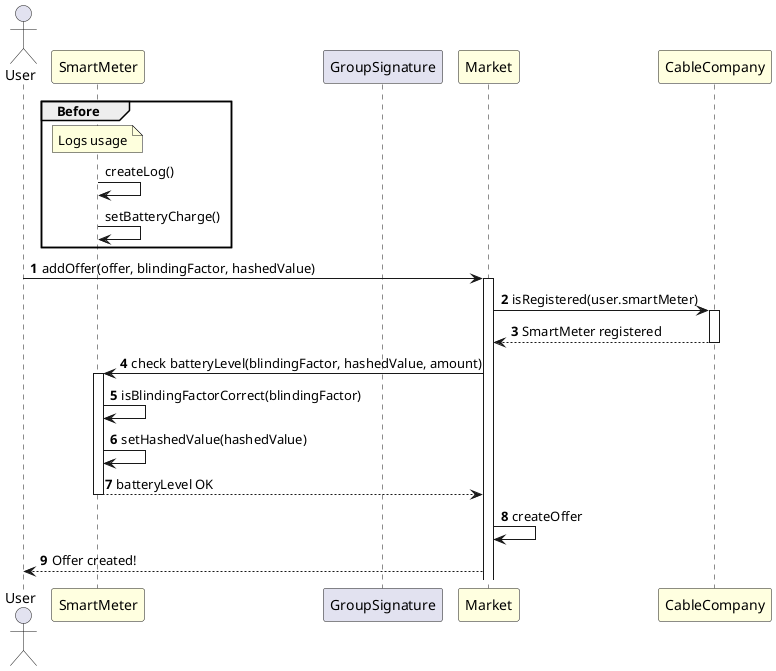 @startuml AddOffer
actor User
participant SmartMeter #LightYellow
participant GroupSignature
participant Market #LightYellow
participant CableCompany #LightYellow

group Before
    note over SmartMeter: Logs usage
    SmartMeter -> SmartMeter: createLog()

    SmartMeter -> SmartMeter: setBatteryCharge()
end group

autonumber
User -> Market ++: addOffer(offer, blindingFactor, hashedValue)

Market -> CableCompany ++: isRegistered(user.smartMeter)
CableCompany --> Market --: SmartMeter registered

Market -> SmartMeter ++: check batteryLevel(blindingFactor, hashedValue, amount)
SmartMeter -> SmartMeter: isBlindingFactorCorrect(blindingFactor)
SmartMeter -> SmartMeter: setHashedValue(hashedValue)
SmartMeter --> Market --: batteryLevel OK

Market -> Market: createOffer

Market --> User: Offer created!
@enduml
